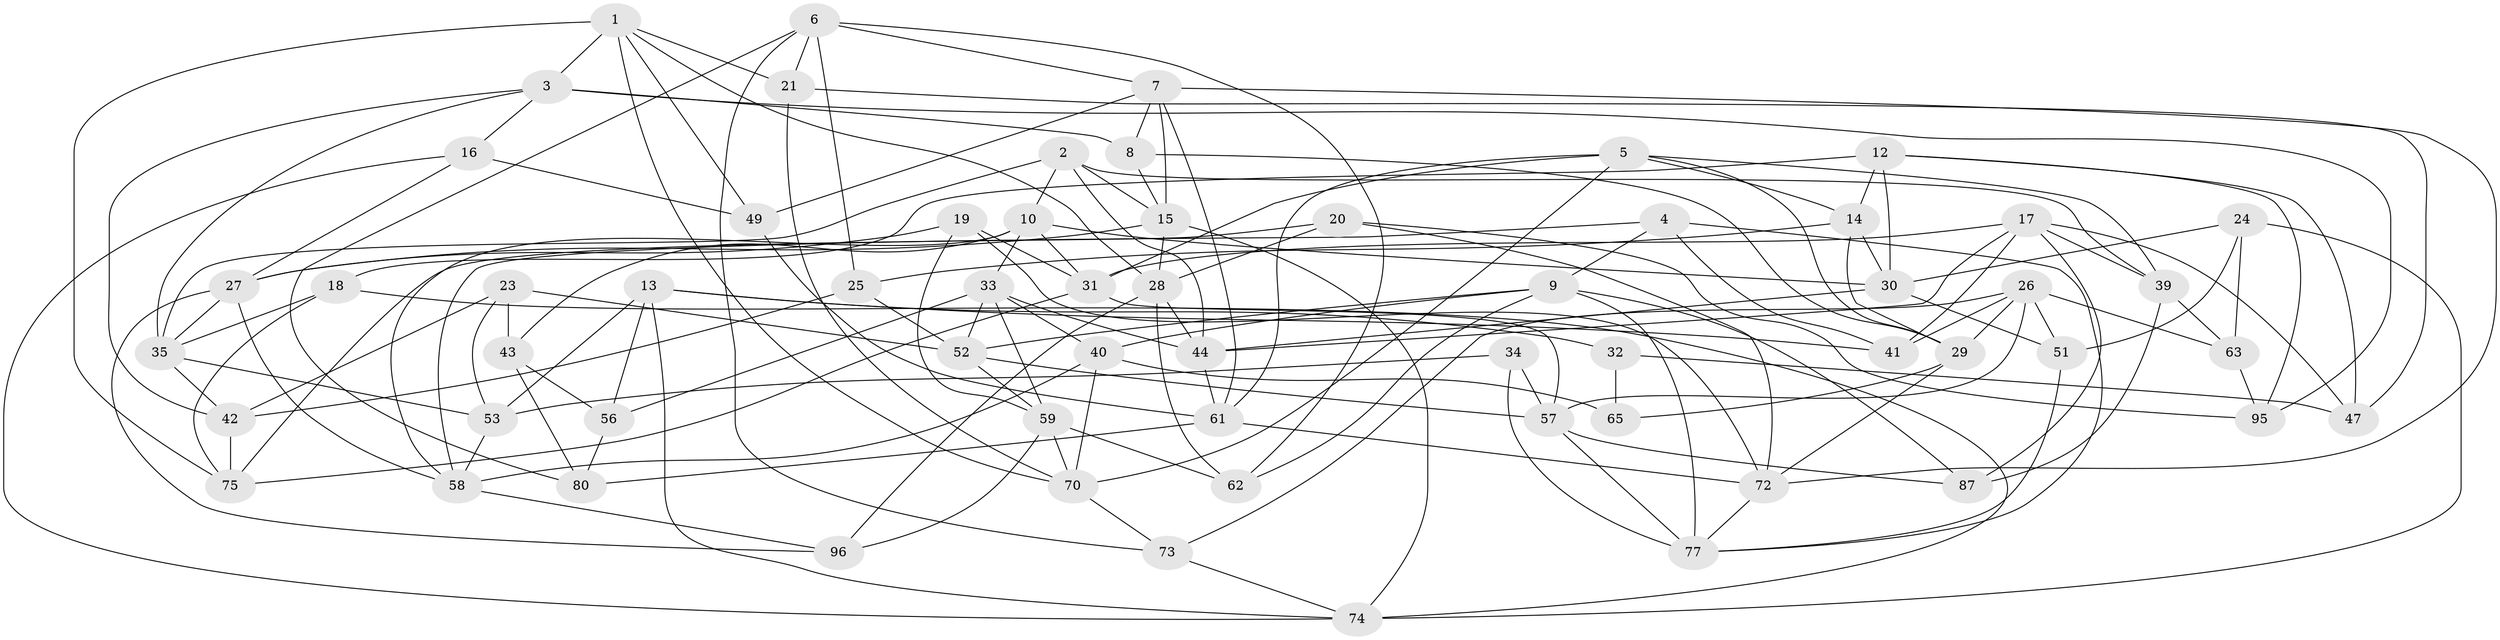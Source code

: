 // original degree distribution, {4: 1.0}
// Generated by graph-tools (version 1.1) at 2025/11/02/27/25 16:11:45]
// undirected, 62 vertices, 154 edges
graph export_dot {
graph [start="1"]
  node [color=gray90,style=filled];
  1 [super="+36"];
  2 [super="+93"];
  3 [super="+22"];
  4;
  5 [super="+64"];
  6 [super="+48"];
  7 [super="+67"];
  8;
  9 [super="+78"];
  10 [super="+11"];
  12 [super="+54"];
  13 [super="+37"];
  14 [super="+76"];
  15 [super="+45"];
  16;
  17 [super="+85"];
  18;
  19;
  20;
  21;
  23;
  24;
  25;
  26 [super="+69"];
  27 [super="+46"];
  28 [super="+55"];
  29 [super="+81"];
  30 [super="+38"];
  31 [super="+94"];
  32;
  33 [super="+84"];
  34;
  35 [super="+68"];
  39 [super="+71"];
  40 [super="+79"];
  41;
  42 [super="+91"];
  43;
  44 [super="+50"];
  47;
  49;
  51;
  52 [super="+98"];
  53 [super="+66"];
  56;
  57 [super="+82"];
  58 [super="+86"];
  59 [super="+60"];
  61 [super="+89"];
  62;
  63;
  65;
  70 [super="+88"];
  72 [super="+83"];
  73;
  74 [super="+92"];
  75 [super="+97"];
  77 [super="+90"];
  80;
  87;
  95;
  96;
  1 -- 70;
  1 -- 21;
  1 -- 49;
  1 -- 75;
  1 -- 28;
  1 -- 3;
  2 -- 44;
  2 -- 10;
  2 -- 39 [weight=2];
  2 -- 35;
  2 -- 15;
  3 -- 16;
  3 -- 95;
  3 -- 35;
  3 -- 8;
  3 -- 42;
  4 -- 77;
  4 -- 41;
  4 -- 9;
  4 -- 58;
  5 -- 70;
  5 -- 31;
  5 -- 39;
  5 -- 29;
  5 -- 61;
  5 -- 14;
  6 -- 21;
  6 -- 62;
  6 -- 80;
  6 -- 25;
  6 -- 73;
  6 -- 7;
  7 -- 8;
  7 -- 49;
  7 -- 72;
  7 -- 15;
  7 -- 61;
  8 -- 15;
  8 -- 29;
  9 -- 87;
  9 -- 62;
  9 -- 40;
  9 -- 52;
  9 -- 77;
  10 -- 33;
  10 -- 31;
  10 -- 43;
  10 -- 30;
  10 -- 58;
  12 -- 14 [weight=2];
  12 -- 18;
  12 -- 95;
  12 -- 47;
  12 -- 30;
  13 -- 32 [weight=2];
  13 -- 74;
  13 -- 53;
  13 -- 41;
  13 -- 56;
  14 -- 29;
  14 -- 25;
  14 -- 30;
  15 -- 28;
  15 -- 27;
  15 -- 74;
  16 -- 27;
  16 -- 74;
  16 -- 49;
  17 -- 87;
  17 -- 41;
  17 -- 31;
  17 -- 39;
  17 -- 47;
  17 -- 44;
  18 -- 74;
  18 -- 35;
  18 -- 75;
  19 -- 31;
  19 -- 59;
  19 -- 27;
  19 -- 72;
  20 -- 75;
  20 -- 28;
  20 -- 95;
  20 -- 72;
  21 -- 47;
  21 -- 70;
  23 -- 43;
  23 -- 42;
  23 -- 53;
  23 -- 52;
  24 -- 30;
  24 -- 63;
  24 -- 51;
  24 -- 74;
  25 -- 42;
  25 -- 52;
  26 -- 41;
  26 -- 29;
  26 -- 57;
  26 -- 73;
  26 -- 51;
  26 -- 63;
  27 -- 96;
  27 -- 35;
  27 -- 58;
  28 -- 96;
  28 -- 62;
  28 -- 44;
  29 -- 65;
  29 -- 72;
  30 -- 51;
  30 -- 44;
  31 -- 75;
  31 -- 57;
  32 -- 47;
  32 -- 65;
  33 -- 40;
  33 -- 59;
  33 -- 56;
  33 -- 44;
  33 -- 52;
  34 -- 77;
  34 -- 53 [weight=2];
  34 -- 57;
  35 -- 53;
  35 -- 42;
  39 -- 87;
  39 -- 63;
  40 -- 65 [weight=2];
  40 -- 58;
  40 -- 70;
  42 -- 75 [weight=2];
  43 -- 56;
  43 -- 80;
  44 -- 61;
  49 -- 61;
  51 -- 77;
  52 -- 57;
  52 -- 59;
  53 -- 58;
  56 -- 80;
  57 -- 87;
  57 -- 77;
  58 -- 96;
  59 -- 62;
  59 -- 96;
  59 -- 70;
  61 -- 80;
  61 -- 72;
  63 -- 95;
  70 -- 73;
  72 -- 77;
  73 -- 74;
}
